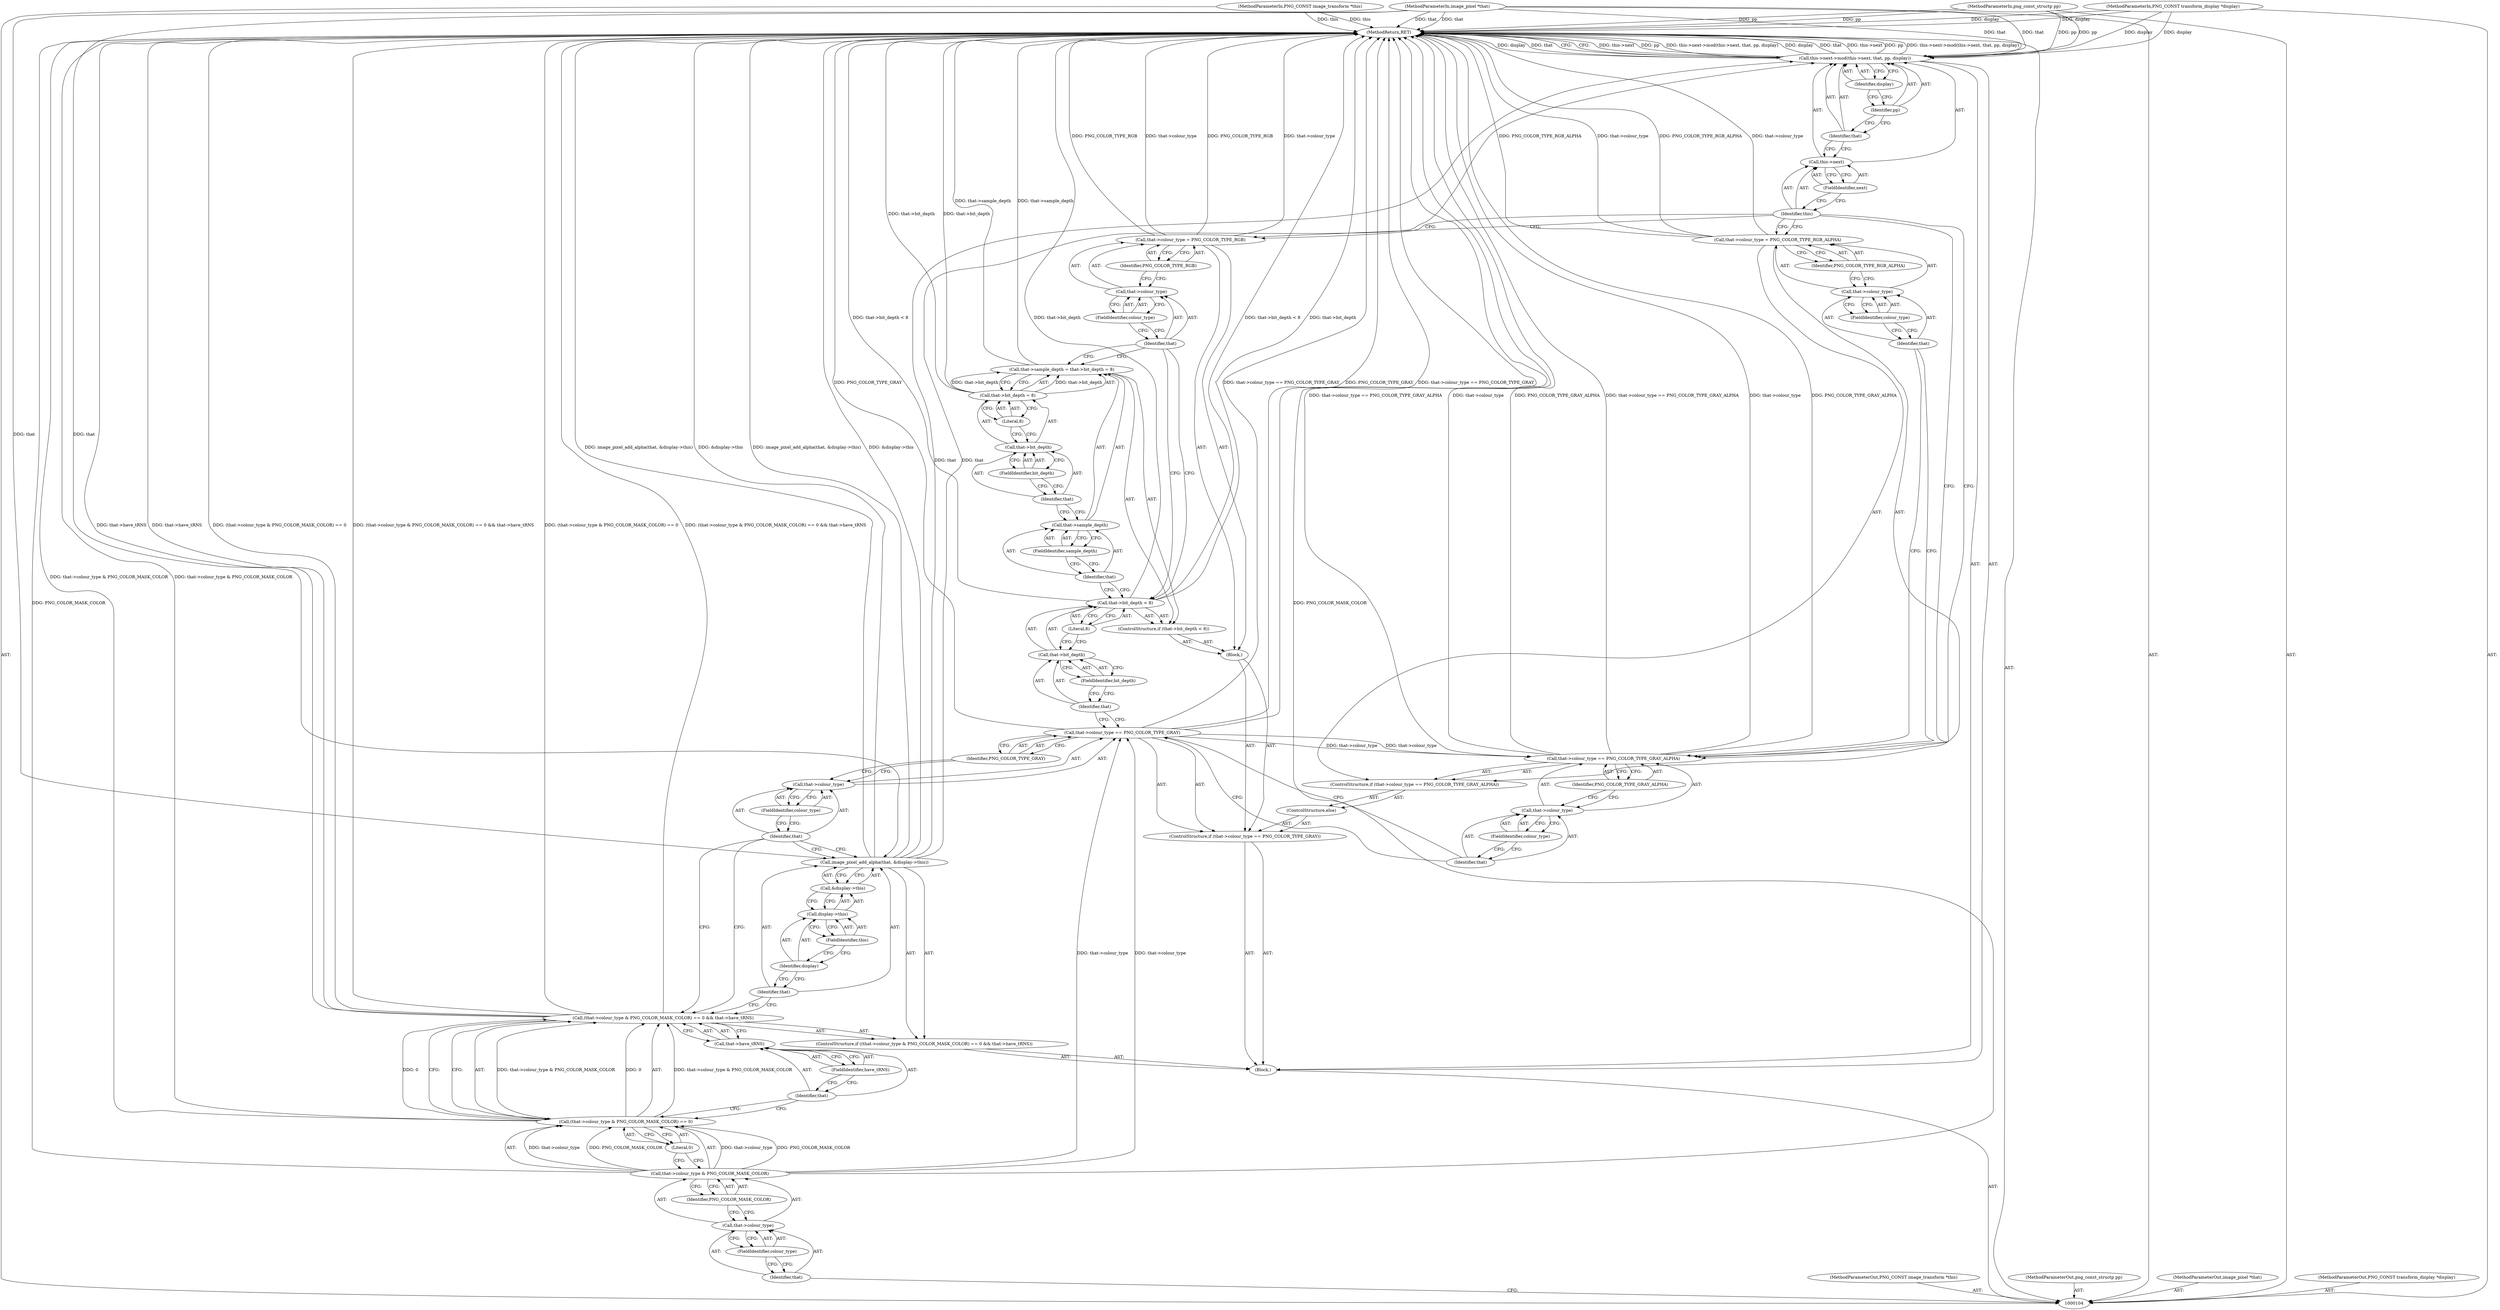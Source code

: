 digraph "1_Android_9d4853418ab2f754c2b63e091c29c5529b8b86ca_70" {
"1000174" [label="(MethodReturn,RET)"];
"1000105" [label="(MethodParameterIn,PNG_CONST image_transform *this)"];
"1000229" [label="(MethodParameterOut,PNG_CONST image_transform *this)"];
"1000116" [label="(FieldIdentifier,colour_type)"];
"1000117" [label="(Identifier,PNG_COLOR_MASK_COLOR)"];
"1000110" [label="(ControlStructure,if ((that->colour_type & PNG_COLOR_MASK_COLOR) == 0 && that->have_tRNS))"];
"1000118" [label="(Literal,0)"];
"1000119" [label="(Call,that->have_tRNS)"];
"1000120" [label="(Identifier,that)"];
"1000121" [label="(FieldIdentifier,have_tRNS)"];
"1000111" [label="(Call,(that->colour_type & PNG_COLOR_MASK_COLOR) == 0 && that->have_tRNS)"];
"1000112" [label="(Call,(that->colour_type & PNG_COLOR_MASK_COLOR) == 0)"];
"1000113" [label="(Call,that->colour_type & PNG_COLOR_MASK_COLOR)"];
"1000114" [label="(Call,that->colour_type)"];
"1000115" [label="(Identifier,that)"];
"1000123" [label="(Identifier,that)"];
"1000124" [label="(Call,&display->this)"];
"1000125" [label="(Call,display->this)"];
"1000126" [label="(Identifier,display)"];
"1000127" [label="(FieldIdentifier,this)"];
"1000122" [label="(Call,image_pixel_add_alpha(that, &display->this))"];
"1000132" [label="(FieldIdentifier,colour_type)"];
"1000133" [label="(Identifier,PNG_COLOR_TYPE_GRAY)"];
"1000128" [label="(ControlStructure,if (that->colour_type == PNG_COLOR_TYPE_GRAY))"];
"1000129" [label="(Call,that->colour_type == PNG_COLOR_TYPE_GRAY)"];
"1000130" [label="(Call,that->colour_type)"];
"1000131" [label="(Identifier,that)"];
"1000134" [label="(Block,)"];
"1000135" [label="(ControlStructure,if (that->bit_depth < 8))"];
"1000139" [label="(FieldIdentifier,bit_depth)"];
"1000140" [label="(Literal,8)"];
"1000136" [label="(Call,that->bit_depth < 8)"];
"1000137" [label="(Call,that->bit_depth)"];
"1000138" [label="(Identifier,that)"];
"1000144" [label="(FieldIdentifier,sample_depth)"];
"1000145" [label="(Call,that->bit_depth = 8)"];
"1000146" [label="(Call,that->bit_depth)"];
"1000147" [label="(Identifier,that)"];
"1000148" [label="(FieldIdentifier,bit_depth)"];
"1000149" [label="(Literal,8)"];
"1000141" [label="(Call,that->sample_depth = that->bit_depth = 8)"];
"1000142" [label="(Call,that->sample_depth)"];
"1000143" [label="(Identifier,that)"];
"1000107" [label="(MethodParameterIn,png_const_structp pp)"];
"1000231" [label="(MethodParameterOut,png_const_structp pp)"];
"1000106" [label="(MethodParameterIn,image_pixel *that)"];
"1000230" [label="(MethodParameterOut,image_pixel *that)"];
"1000153" [label="(FieldIdentifier,colour_type)"];
"1000154" [label="(Identifier,PNG_COLOR_TYPE_RGB)"];
"1000150" [label="(Call,that->colour_type = PNG_COLOR_TYPE_RGB)"];
"1000151" [label="(Call,that->colour_type)"];
"1000152" [label="(Identifier,that)"];
"1000155" [label="(ControlStructure,else)"];
"1000157" [label="(Call,that->colour_type == PNG_COLOR_TYPE_GRAY_ALPHA)"];
"1000158" [label="(Call,that->colour_type)"];
"1000159" [label="(Identifier,that)"];
"1000160" [label="(FieldIdentifier,colour_type)"];
"1000161" [label="(Identifier,PNG_COLOR_TYPE_GRAY_ALPHA)"];
"1000156" [label="(ControlStructure,if (that->colour_type == PNG_COLOR_TYPE_GRAY_ALPHA))"];
"1000165" [label="(FieldIdentifier,colour_type)"];
"1000166" [label="(Identifier,PNG_COLOR_TYPE_RGB_ALPHA)"];
"1000162" [label="(Call,that->colour_type = PNG_COLOR_TYPE_RGB_ALPHA)"];
"1000163" [label="(Call,that->colour_type)"];
"1000164" [label="(Identifier,that)"];
"1000108" [label="(MethodParameterIn,PNG_CONST transform_display *display)"];
"1000232" [label="(MethodParameterOut,PNG_CONST transform_display *display)"];
"1000167" [label="(Call,this->next->mod(this->next, that, pp, display))"];
"1000168" [label="(Call,this->next)"];
"1000169" [label="(Identifier,this)"];
"1000170" [label="(FieldIdentifier,next)"];
"1000171" [label="(Identifier,that)"];
"1000172" [label="(Identifier,pp)"];
"1000173" [label="(Identifier,display)"];
"1000109" [label="(Block,)"];
"1000174" -> "1000104"  [label="AST: "];
"1000174" -> "1000167"  [label="CFG: "];
"1000113" -> "1000174"  [label="DDG: PNG_COLOR_MASK_COLOR"];
"1000167" -> "1000174"  [label="DDG: this->next"];
"1000167" -> "1000174"  [label="DDG: pp"];
"1000167" -> "1000174"  [label="DDG: this->next->mod(this->next, that, pp, display)"];
"1000167" -> "1000174"  [label="DDG: display"];
"1000167" -> "1000174"  [label="DDG: that"];
"1000108" -> "1000174"  [label="DDG: display"];
"1000157" -> "1000174"  [label="DDG: that->colour_type == PNG_COLOR_TYPE_GRAY_ALPHA"];
"1000157" -> "1000174"  [label="DDG: that->colour_type"];
"1000157" -> "1000174"  [label="DDG: PNG_COLOR_TYPE_GRAY_ALPHA"];
"1000105" -> "1000174"  [label="DDG: this"];
"1000162" -> "1000174"  [label="DDG: PNG_COLOR_TYPE_RGB_ALPHA"];
"1000162" -> "1000174"  [label="DDG: that->colour_type"];
"1000150" -> "1000174"  [label="DDG: PNG_COLOR_TYPE_RGB"];
"1000150" -> "1000174"  [label="DDG: that->colour_type"];
"1000111" -> "1000174"  [label="DDG: that->have_tRNS"];
"1000111" -> "1000174"  [label="DDG: (that->colour_type & PNG_COLOR_MASK_COLOR) == 0"];
"1000111" -> "1000174"  [label="DDG: (that->colour_type & PNG_COLOR_MASK_COLOR) == 0 && that->have_tRNS"];
"1000122" -> "1000174"  [label="DDG: &display->this"];
"1000122" -> "1000174"  [label="DDG: image_pixel_add_alpha(that, &display->this)"];
"1000141" -> "1000174"  [label="DDG: that->sample_depth"];
"1000107" -> "1000174"  [label="DDG: pp"];
"1000129" -> "1000174"  [label="DDG: that->colour_type == PNG_COLOR_TYPE_GRAY"];
"1000129" -> "1000174"  [label="DDG: PNG_COLOR_TYPE_GRAY"];
"1000112" -> "1000174"  [label="DDG: that->colour_type & PNG_COLOR_MASK_COLOR"];
"1000136" -> "1000174"  [label="DDG: that->bit_depth < 8"];
"1000136" -> "1000174"  [label="DDG: that->bit_depth"];
"1000145" -> "1000174"  [label="DDG: that->bit_depth"];
"1000106" -> "1000174"  [label="DDG: that"];
"1000105" -> "1000104"  [label="AST: "];
"1000105" -> "1000174"  [label="DDG: this"];
"1000229" -> "1000104"  [label="AST: "];
"1000116" -> "1000114"  [label="AST: "];
"1000116" -> "1000115"  [label="CFG: "];
"1000114" -> "1000116"  [label="CFG: "];
"1000117" -> "1000113"  [label="AST: "];
"1000117" -> "1000114"  [label="CFG: "];
"1000113" -> "1000117"  [label="CFG: "];
"1000110" -> "1000109"  [label="AST: "];
"1000111" -> "1000110"  [label="AST: "];
"1000122" -> "1000110"  [label="AST: "];
"1000118" -> "1000112"  [label="AST: "];
"1000118" -> "1000113"  [label="CFG: "];
"1000112" -> "1000118"  [label="CFG: "];
"1000119" -> "1000111"  [label="AST: "];
"1000119" -> "1000121"  [label="CFG: "];
"1000120" -> "1000119"  [label="AST: "];
"1000121" -> "1000119"  [label="AST: "];
"1000111" -> "1000119"  [label="CFG: "];
"1000120" -> "1000119"  [label="AST: "];
"1000120" -> "1000112"  [label="CFG: "];
"1000121" -> "1000120"  [label="CFG: "];
"1000121" -> "1000119"  [label="AST: "];
"1000121" -> "1000120"  [label="CFG: "];
"1000119" -> "1000121"  [label="CFG: "];
"1000111" -> "1000110"  [label="AST: "];
"1000111" -> "1000112"  [label="CFG: "];
"1000111" -> "1000119"  [label="CFG: "];
"1000112" -> "1000111"  [label="AST: "];
"1000119" -> "1000111"  [label="AST: "];
"1000123" -> "1000111"  [label="CFG: "];
"1000131" -> "1000111"  [label="CFG: "];
"1000111" -> "1000174"  [label="DDG: that->have_tRNS"];
"1000111" -> "1000174"  [label="DDG: (that->colour_type & PNG_COLOR_MASK_COLOR) == 0"];
"1000111" -> "1000174"  [label="DDG: (that->colour_type & PNG_COLOR_MASK_COLOR) == 0 && that->have_tRNS"];
"1000112" -> "1000111"  [label="DDG: that->colour_type & PNG_COLOR_MASK_COLOR"];
"1000112" -> "1000111"  [label="DDG: 0"];
"1000112" -> "1000111"  [label="AST: "];
"1000112" -> "1000118"  [label="CFG: "];
"1000113" -> "1000112"  [label="AST: "];
"1000118" -> "1000112"  [label="AST: "];
"1000120" -> "1000112"  [label="CFG: "];
"1000111" -> "1000112"  [label="CFG: "];
"1000112" -> "1000174"  [label="DDG: that->colour_type & PNG_COLOR_MASK_COLOR"];
"1000112" -> "1000111"  [label="DDG: that->colour_type & PNG_COLOR_MASK_COLOR"];
"1000112" -> "1000111"  [label="DDG: 0"];
"1000113" -> "1000112"  [label="DDG: that->colour_type"];
"1000113" -> "1000112"  [label="DDG: PNG_COLOR_MASK_COLOR"];
"1000113" -> "1000112"  [label="AST: "];
"1000113" -> "1000117"  [label="CFG: "];
"1000114" -> "1000113"  [label="AST: "];
"1000117" -> "1000113"  [label="AST: "];
"1000118" -> "1000113"  [label="CFG: "];
"1000113" -> "1000174"  [label="DDG: PNG_COLOR_MASK_COLOR"];
"1000113" -> "1000112"  [label="DDG: that->colour_type"];
"1000113" -> "1000112"  [label="DDG: PNG_COLOR_MASK_COLOR"];
"1000113" -> "1000129"  [label="DDG: that->colour_type"];
"1000114" -> "1000113"  [label="AST: "];
"1000114" -> "1000116"  [label="CFG: "];
"1000115" -> "1000114"  [label="AST: "];
"1000116" -> "1000114"  [label="AST: "];
"1000117" -> "1000114"  [label="CFG: "];
"1000115" -> "1000114"  [label="AST: "];
"1000115" -> "1000104"  [label="CFG: "];
"1000116" -> "1000115"  [label="CFG: "];
"1000123" -> "1000122"  [label="AST: "];
"1000123" -> "1000111"  [label="CFG: "];
"1000126" -> "1000123"  [label="CFG: "];
"1000124" -> "1000122"  [label="AST: "];
"1000124" -> "1000125"  [label="CFG: "];
"1000125" -> "1000124"  [label="AST: "];
"1000122" -> "1000124"  [label="CFG: "];
"1000125" -> "1000124"  [label="AST: "];
"1000125" -> "1000127"  [label="CFG: "];
"1000126" -> "1000125"  [label="AST: "];
"1000127" -> "1000125"  [label="AST: "];
"1000124" -> "1000125"  [label="CFG: "];
"1000126" -> "1000125"  [label="AST: "];
"1000126" -> "1000123"  [label="CFG: "];
"1000127" -> "1000126"  [label="CFG: "];
"1000127" -> "1000125"  [label="AST: "];
"1000127" -> "1000126"  [label="CFG: "];
"1000125" -> "1000127"  [label="CFG: "];
"1000122" -> "1000110"  [label="AST: "];
"1000122" -> "1000124"  [label="CFG: "];
"1000123" -> "1000122"  [label="AST: "];
"1000124" -> "1000122"  [label="AST: "];
"1000131" -> "1000122"  [label="CFG: "];
"1000122" -> "1000174"  [label="DDG: &display->this"];
"1000122" -> "1000174"  [label="DDG: image_pixel_add_alpha(that, &display->this)"];
"1000106" -> "1000122"  [label="DDG: that"];
"1000122" -> "1000167"  [label="DDG: that"];
"1000132" -> "1000130"  [label="AST: "];
"1000132" -> "1000131"  [label="CFG: "];
"1000130" -> "1000132"  [label="CFG: "];
"1000133" -> "1000129"  [label="AST: "];
"1000133" -> "1000130"  [label="CFG: "];
"1000129" -> "1000133"  [label="CFG: "];
"1000128" -> "1000109"  [label="AST: "];
"1000129" -> "1000128"  [label="AST: "];
"1000134" -> "1000128"  [label="AST: "];
"1000155" -> "1000128"  [label="AST: "];
"1000129" -> "1000128"  [label="AST: "];
"1000129" -> "1000133"  [label="CFG: "];
"1000130" -> "1000129"  [label="AST: "];
"1000133" -> "1000129"  [label="AST: "];
"1000138" -> "1000129"  [label="CFG: "];
"1000159" -> "1000129"  [label="CFG: "];
"1000129" -> "1000174"  [label="DDG: that->colour_type == PNG_COLOR_TYPE_GRAY"];
"1000129" -> "1000174"  [label="DDG: PNG_COLOR_TYPE_GRAY"];
"1000113" -> "1000129"  [label="DDG: that->colour_type"];
"1000129" -> "1000157"  [label="DDG: that->colour_type"];
"1000130" -> "1000129"  [label="AST: "];
"1000130" -> "1000132"  [label="CFG: "];
"1000131" -> "1000130"  [label="AST: "];
"1000132" -> "1000130"  [label="AST: "];
"1000133" -> "1000130"  [label="CFG: "];
"1000131" -> "1000130"  [label="AST: "];
"1000131" -> "1000122"  [label="CFG: "];
"1000131" -> "1000111"  [label="CFG: "];
"1000132" -> "1000131"  [label="CFG: "];
"1000134" -> "1000128"  [label="AST: "];
"1000135" -> "1000134"  [label="AST: "];
"1000150" -> "1000134"  [label="AST: "];
"1000135" -> "1000134"  [label="AST: "];
"1000136" -> "1000135"  [label="AST: "];
"1000141" -> "1000135"  [label="AST: "];
"1000139" -> "1000137"  [label="AST: "];
"1000139" -> "1000138"  [label="CFG: "];
"1000137" -> "1000139"  [label="CFG: "];
"1000140" -> "1000136"  [label="AST: "];
"1000140" -> "1000137"  [label="CFG: "];
"1000136" -> "1000140"  [label="CFG: "];
"1000136" -> "1000135"  [label="AST: "];
"1000136" -> "1000140"  [label="CFG: "];
"1000137" -> "1000136"  [label="AST: "];
"1000140" -> "1000136"  [label="AST: "];
"1000143" -> "1000136"  [label="CFG: "];
"1000152" -> "1000136"  [label="CFG: "];
"1000136" -> "1000174"  [label="DDG: that->bit_depth < 8"];
"1000136" -> "1000174"  [label="DDG: that->bit_depth"];
"1000137" -> "1000136"  [label="AST: "];
"1000137" -> "1000139"  [label="CFG: "];
"1000138" -> "1000137"  [label="AST: "];
"1000139" -> "1000137"  [label="AST: "];
"1000140" -> "1000137"  [label="CFG: "];
"1000138" -> "1000137"  [label="AST: "];
"1000138" -> "1000129"  [label="CFG: "];
"1000139" -> "1000138"  [label="CFG: "];
"1000144" -> "1000142"  [label="AST: "];
"1000144" -> "1000143"  [label="CFG: "];
"1000142" -> "1000144"  [label="CFG: "];
"1000145" -> "1000141"  [label="AST: "];
"1000145" -> "1000149"  [label="CFG: "];
"1000146" -> "1000145"  [label="AST: "];
"1000149" -> "1000145"  [label="AST: "];
"1000141" -> "1000145"  [label="CFG: "];
"1000145" -> "1000174"  [label="DDG: that->bit_depth"];
"1000145" -> "1000141"  [label="DDG: that->bit_depth"];
"1000146" -> "1000145"  [label="AST: "];
"1000146" -> "1000148"  [label="CFG: "];
"1000147" -> "1000146"  [label="AST: "];
"1000148" -> "1000146"  [label="AST: "];
"1000149" -> "1000146"  [label="CFG: "];
"1000147" -> "1000146"  [label="AST: "];
"1000147" -> "1000142"  [label="CFG: "];
"1000148" -> "1000147"  [label="CFG: "];
"1000148" -> "1000146"  [label="AST: "];
"1000148" -> "1000147"  [label="CFG: "];
"1000146" -> "1000148"  [label="CFG: "];
"1000149" -> "1000145"  [label="AST: "];
"1000149" -> "1000146"  [label="CFG: "];
"1000145" -> "1000149"  [label="CFG: "];
"1000141" -> "1000135"  [label="AST: "];
"1000141" -> "1000145"  [label="CFG: "];
"1000142" -> "1000141"  [label="AST: "];
"1000145" -> "1000141"  [label="AST: "];
"1000152" -> "1000141"  [label="CFG: "];
"1000141" -> "1000174"  [label="DDG: that->sample_depth"];
"1000145" -> "1000141"  [label="DDG: that->bit_depth"];
"1000142" -> "1000141"  [label="AST: "];
"1000142" -> "1000144"  [label="CFG: "];
"1000143" -> "1000142"  [label="AST: "];
"1000144" -> "1000142"  [label="AST: "];
"1000147" -> "1000142"  [label="CFG: "];
"1000143" -> "1000142"  [label="AST: "];
"1000143" -> "1000136"  [label="CFG: "];
"1000144" -> "1000143"  [label="CFG: "];
"1000107" -> "1000104"  [label="AST: "];
"1000107" -> "1000174"  [label="DDG: pp"];
"1000107" -> "1000167"  [label="DDG: pp"];
"1000231" -> "1000104"  [label="AST: "];
"1000106" -> "1000104"  [label="AST: "];
"1000106" -> "1000174"  [label="DDG: that"];
"1000106" -> "1000122"  [label="DDG: that"];
"1000106" -> "1000167"  [label="DDG: that"];
"1000230" -> "1000104"  [label="AST: "];
"1000153" -> "1000151"  [label="AST: "];
"1000153" -> "1000152"  [label="CFG: "];
"1000151" -> "1000153"  [label="CFG: "];
"1000154" -> "1000150"  [label="AST: "];
"1000154" -> "1000151"  [label="CFG: "];
"1000150" -> "1000154"  [label="CFG: "];
"1000150" -> "1000134"  [label="AST: "];
"1000150" -> "1000154"  [label="CFG: "];
"1000151" -> "1000150"  [label="AST: "];
"1000154" -> "1000150"  [label="AST: "];
"1000169" -> "1000150"  [label="CFG: "];
"1000150" -> "1000174"  [label="DDG: PNG_COLOR_TYPE_RGB"];
"1000150" -> "1000174"  [label="DDG: that->colour_type"];
"1000151" -> "1000150"  [label="AST: "];
"1000151" -> "1000153"  [label="CFG: "];
"1000152" -> "1000151"  [label="AST: "];
"1000153" -> "1000151"  [label="AST: "];
"1000154" -> "1000151"  [label="CFG: "];
"1000152" -> "1000151"  [label="AST: "];
"1000152" -> "1000141"  [label="CFG: "];
"1000152" -> "1000136"  [label="CFG: "];
"1000153" -> "1000152"  [label="CFG: "];
"1000155" -> "1000128"  [label="AST: "];
"1000156" -> "1000155"  [label="AST: "];
"1000157" -> "1000156"  [label="AST: "];
"1000157" -> "1000161"  [label="CFG: "];
"1000158" -> "1000157"  [label="AST: "];
"1000161" -> "1000157"  [label="AST: "];
"1000164" -> "1000157"  [label="CFG: "];
"1000169" -> "1000157"  [label="CFG: "];
"1000157" -> "1000174"  [label="DDG: that->colour_type == PNG_COLOR_TYPE_GRAY_ALPHA"];
"1000157" -> "1000174"  [label="DDG: that->colour_type"];
"1000157" -> "1000174"  [label="DDG: PNG_COLOR_TYPE_GRAY_ALPHA"];
"1000129" -> "1000157"  [label="DDG: that->colour_type"];
"1000158" -> "1000157"  [label="AST: "];
"1000158" -> "1000160"  [label="CFG: "];
"1000159" -> "1000158"  [label="AST: "];
"1000160" -> "1000158"  [label="AST: "];
"1000161" -> "1000158"  [label="CFG: "];
"1000159" -> "1000158"  [label="AST: "];
"1000159" -> "1000129"  [label="CFG: "];
"1000160" -> "1000159"  [label="CFG: "];
"1000160" -> "1000158"  [label="AST: "];
"1000160" -> "1000159"  [label="CFG: "];
"1000158" -> "1000160"  [label="CFG: "];
"1000161" -> "1000157"  [label="AST: "];
"1000161" -> "1000158"  [label="CFG: "];
"1000157" -> "1000161"  [label="CFG: "];
"1000156" -> "1000155"  [label="AST: "];
"1000157" -> "1000156"  [label="AST: "];
"1000162" -> "1000156"  [label="AST: "];
"1000165" -> "1000163"  [label="AST: "];
"1000165" -> "1000164"  [label="CFG: "];
"1000163" -> "1000165"  [label="CFG: "];
"1000166" -> "1000162"  [label="AST: "];
"1000166" -> "1000163"  [label="CFG: "];
"1000162" -> "1000166"  [label="CFG: "];
"1000162" -> "1000156"  [label="AST: "];
"1000162" -> "1000166"  [label="CFG: "];
"1000163" -> "1000162"  [label="AST: "];
"1000166" -> "1000162"  [label="AST: "];
"1000169" -> "1000162"  [label="CFG: "];
"1000162" -> "1000174"  [label="DDG: PNG_COLOR_TYPE_RGB_ALPHA"];
"1000162" -> "1000174"  [label="DDG: that->colour_type"];
"1000163" -> "1000162"  [label="AST: "];
"1000163" -> "1000165"  [label="CFG: "];
"1000164" -> "1000163"  [label="AST: "];
"1000165" -> "1000163"  [label="AST: "];
"1000166" -> "1000163"  [label="CFG: "];
"1000164" -> "1000163"  [label="AST: "];
"1000164" -> "1000157"  [label="CFG: "];
"1000165" -> "1000164"  [label="CFG: "];
"1000108" -> "1000104"  [label="AST: "];
"1000108" -> "1000174"  [label="DDG: display"];
"1000108" -> "1000167"  [label="DDG: display"];
"1000232" -> "1000104"  [label="AST: "];
"1000167" -> "1000109"  [label="AST: "];
"1000167" -> "1000173"  [label="CFG: "];
"1000168" -> "1000167"  [label="AST: "];
"1000171" -> "1000167"  [label="AST: "];
"1000172" -> "1000167"  [label="AST: "];
"1000173" -> "1000167"  [label="AST: "];
"1000174" -> "1000167"  [label="CFG: "];
"1000167" -> "1000174"  [label="DDG: this->next"];
"1000167" -> "1000174"  [label="DDG: pp"];
"1000167" -> "1000174"  [label="DDG: this->next->mod(this->next, that, pp, display)"];
"1000167" -> "1000174"  [label="DDG: display"];
"1000167" -> "1000174"  [label="DDG: that"];
"1000122" -> "1000167"  [label="DDG: that"];
"1000106" -> "1000167"  [label="DDG: that"];
"1000107" -> "1000167"  [label="DDG: pp"];
"1000108" -> "1000167"  [label="DDG: display"];
"1000168" -> "1000167"  [label="AST: "];
"1000168" -> "1000170"  [label="CFG: "];
"1000169" -> "1000168"  [label="AST: "];
"1000170" -> "1000168"  [label="AST: "];
"1000171" -> "1000168"  [label="CFG: "];
"1000169" -> "1000168"  [label="AST: "];
"1000169" -> "1000150"  [label="CFG: "];
"1000169" -> "1000162"  [label="CFG: "];
"1000169" -> "1000157"  [label="CFG: "];
"1000170" -> "1000169"  [label="CFG: "];
"1000170" -> "1000168"  [label="AST: "];
"1000170" -> "1000169"  [label="CFG: "];
"1000168" -> "1000170"  [label="CFG: "];
"1000171" -> "1000167"  [label="AST: "];
"1000171" -> "1000168"  [label="CFG: "];
"1000172" -> "1000171"  [label="CFG: "];
"1000172" -> "1000167"  [label="AST: "];
"1000172" -> "1000171"  [label="CFG: "];
"1000173" -> "1000172"  [label="CFG: "];
"1000173" -> "1000167"  [label="AST: "];
"1000173" -> "1000172"  [label="CFG: "];
"1000167" -> "1000173"  [label="CFG: "];
"1000109" -> "1000104"  [label="AST: "];
"1000110" -> "1000109"  [label="AST: "];
"1000128" -> "1000109"  [label="AST: "];
"1000167" -> "1000109"  [label="AST: "];
}
